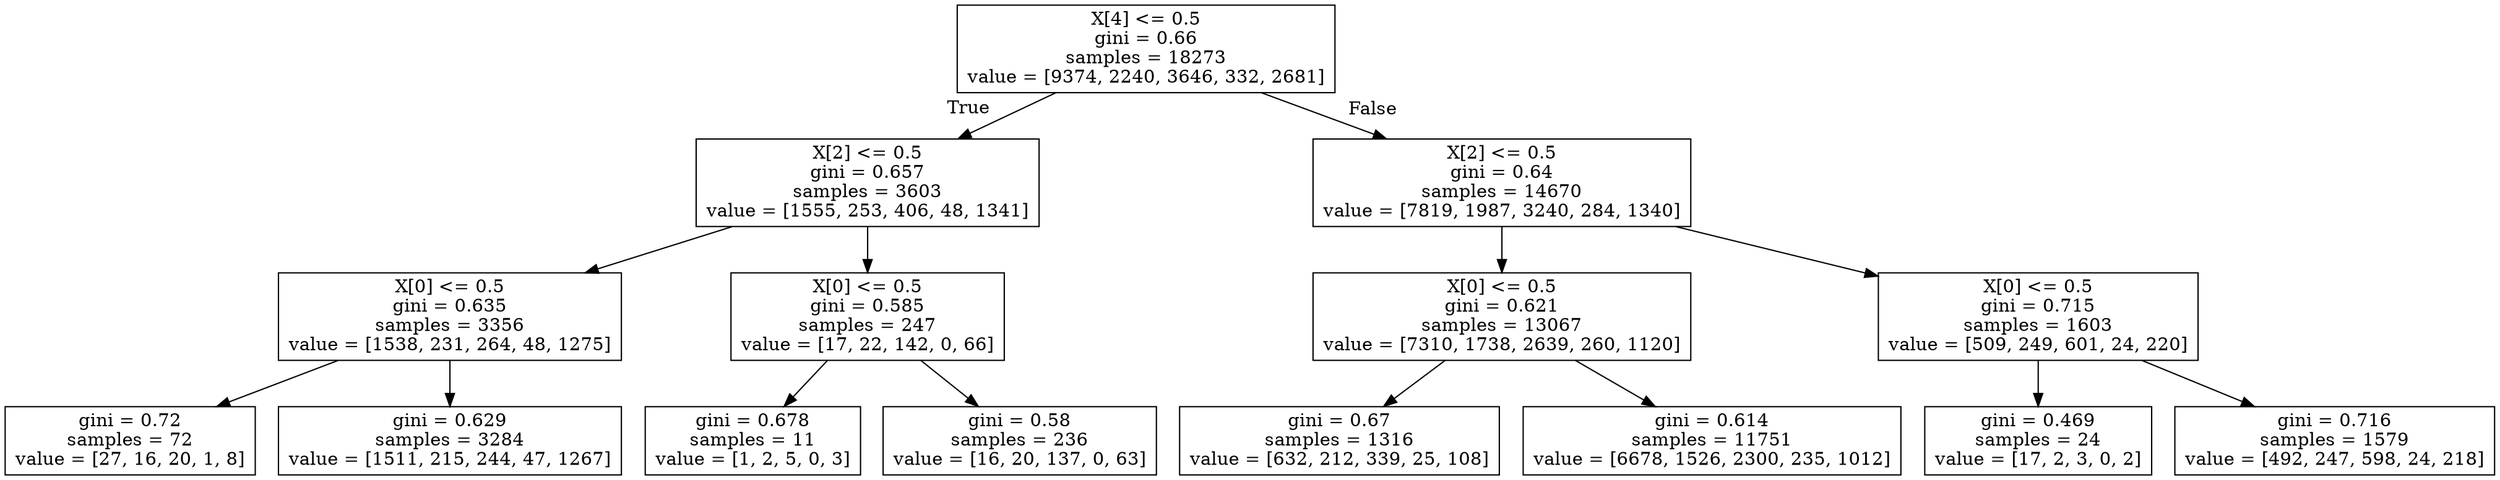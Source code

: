 digraph Tree {
node [shape=box] ;
0 [label="X[4] <= 0.5\ngini = 0.66\nsamples = 18273\nvalue = [9374, 2240, 3646, 332, 2681]"] ;
1 [label="X[2] <= 0.5\ngini = 0.657\nsamples = 3603\nvalue = [1555, 253, 406, 48, 1341]"] ;
0 -> 1 [labeldistance=2.5, labelangle=45, headlabel="True"] ;
2 [label="X[0] <= 0.5\ngini = 0.635\nsamples = 3356\nvalue = [1538, 231, 264, 48, 1275]"] ;
1 -> 2 ;
3 [label="gini = 0.72\nsamples = 72\nvalue = [27, 16, 20, 1, 8]"] ;
2 -> 3 ;
4 [label="gini = 0.629\nsamples = 3284\nvalue = [1511, 215, 244, 47, 1267]"] ;
2 -> 4 ;
5 [label="X[0] <= 0.5\ngini = 0.585\nsamples = 247\nvalue = [17, 22, 142, 0, 66]"] ;
1 -> 5 ;
6 [label="gini = 0.678\nsamples = 11\nvalue = [1, 2, 5, 0, 3]"] ;
5 -> 6 ;
7 [label="gini = 0.58\nsamples = 236\nvalue = [16, 20, 137, 0, 63]"] ;
5 -> 7 ;
8 [label="X[2] <= 0.5\ngini = 0.64\nsamples = 14670\nvalue = [7819, 1987, 3240, 284, 1340]"] ;
0 -> 8 [labeldistance=2.5, labelangle=-45, headlabel="False"] ;
9 [label="X[0] <= 0.5\ngini = 0.621\nsamples = 13067\nvalue = [7310, 1738, 2639, 260, 1120]"] ;
8 -> 9 ;
10 [label="gini = 0.67\nsamples = 1316\nvalue = [632, 212, 339, 25, 108]"] ;
9 -> 10 ;
11 [label="gini = 0.614\nsamples = 11751\nvalue = [6678, 1526, 2300, 235, 1012]"] ;
9 -> 11 ;
12 [label="X[0] <= 0.5\ngini = 0.715\nsamples = 1603\nvalue = [509, 249, 601, 24, 220]"] ;
8 -> 12 ;
13 [label="gini = 0.469\nsamples = 24\nvalue = [17, 2, 3, 0, 2]"] ;
12 -> 13 ;
14 [label="gini = 0.716\nsamples = 1579\nvalue = [492, 247, 598, 24, 218]"] ;
12 -> 14 ;
}